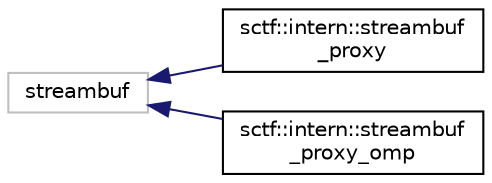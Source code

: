 digraph "Graphical Class Hierarchy"
{
  edge [fontname="Helvetica",fontsize="10",labelfontname="Helvetica",labelfontsize="10"];
  node [fontname="Helvetica",fontsize="10",shape=record];
  rankdir="LR";
  Node3 [label="streambuf",height=0.2,width=0.4,color="grey75", fillcolor="white", style="filled"];
  Node3 -> Node0 [dir="back",color="midnightblue",fontsize="10",style="solid",fontname="Helvetica"];
  Node0 [label="sctf::intern::streambuf\l_proxy",height=0.2,width=0.4,color="black", fillcolor="white", style="filled",URL="$classsctf_1_1intern_1_1streambuf__proxy.html"];
  Node3 -> Node5 [dir="back",color="midnightblue",fontsize="10",style="solid",fontname="Helvetica"];
  Node5 [label="sctf::intern::streambuf\l_proxy_omp",height=0.2,width=0.4,color="black", fillcolor="white", style="filled",URL="$classsctf_1_1intern_1_1streambuf__proxy__omp.html"];
}
